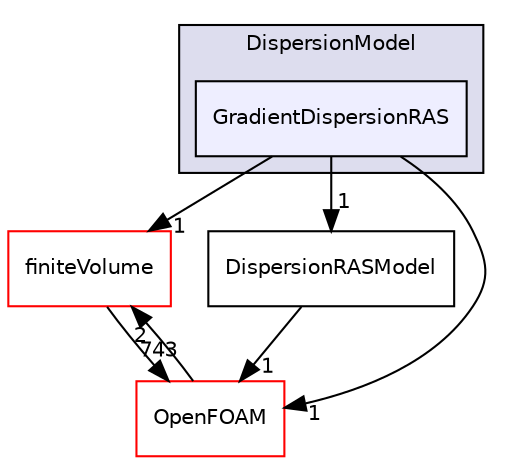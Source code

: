 digraph "src/lagrangian/turbulence/submodels/Kinematic/DispersionModel/GradientDispersionRAS" {
  bgcolor=transparent;
  compound=true
  node [ fontsize="10", fontname="Helvetica"];
  edge [ labelfontsize="10", labelfontname="Helvetica"];
  subgraph clusterdir_ec3a45eb9e031fb2cbc5f0a1a823b94d {
    graph [ bgcolor="#ddddee", pencolor="black", label="DispersionModel" fontname="Helvetica", fontsize="10", URL="dir_ec3a45eb9e031fb2cbc5f0a1a823b94d.html"]
  dir_ee719341234d4426cb99ffbddc91cb03 [shape=box, label="GradientDispersionRAS", style="filled", fillcolor="#eeeeff", pencolor="black", URL="dir_ee719341234d4426cb99ffbddc91cb03.html"];
  }
  dir_9bd15774b555cf7259a6fa18f99fe99b [shape=box label="finiteVolume" color="red" URL="dir_9bd15774b555cf7259a6fa18f99fe99b.html"];
  dir_4f1e65378d6609b741f29ec515225be4 [shape=box label="DispersionRASModel" URL="dir_4f1e65378d6609b741f29ec515225be4.html"];
  dir_c5473ff19b20e6ec4dfe5c310b3778a8 [shape=box label="OpenFOAM" color="red" URL="dir_c5473ff19b20e6ec4dfe5c310b3778a8.html"];
  dir_9bd15774b555cf7259a6fa18f99fe99b->dir_c5473ff19b20e6ec4dfe5c310b3778a8 [headlabel="743", labeldistance=1.5 headhref="dir_000895_001893.html"];
  dir_4f1e65378d6609b741f29ec515225be4->dir_c5473ff19b20e6ec4dfe5c310b3778a8 [headlabel="1", labeldistance=1.5 headhref="dir_001710_001893.html"];
  dir_ee719341234d4426cb99ffbddc91cb03->dir_9bd15774b555cf7259a6fa18f99fe99b [headlabel="1", labeldistance=1.5 headhref="dir_001711_000895.html"];
  dir_ee719341234d4426cb99ffbddc91cb03->dir_4f1e65378d6609b741f29ec515225be4 [headlabel="1", labeldistance=1.5 headhref="dir_001711_001710.html"];
  dir_ee719341234d4426cb99ffbddc91cb03->dir_c5473ff19b20e6ec4dfe5c310b3778a8 [headlabel="1", labeldistance=1.5 headhref="dir_001711_001893.html"];
  dir_c5473ff19b20e6ec4dfe5c310b3778a8->dir_9bd15774b555cf7259a6fa18f99fe99b [headlabel="2", labeldistance=1.5 headhref="dir_001893_000895.html"];
}
